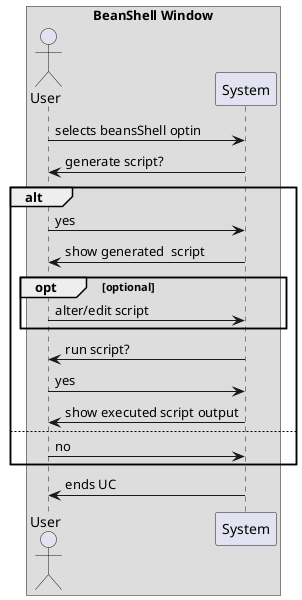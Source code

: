 '1150710@isep.ipp.pt
@startuml Lang07_beanShell.png
    skinparam handwritten false
    skinparam monochrome false
    skinparam packageStyle rect
    skinparam defaultFontName FG Virgil
    skinparam shadowing false



  box "BeanShell Window"
    actor "User" as user
    participant "System"
  end box

user -> System : selects beansShell optin
System -> user : generate script?
    alt
        user -> System : yes
        System -> user : show generated  script
            opt optional
                user -> System : alter/edit script
            end
            System -> user : run script?
            user -> System : yes
            System -> user : show executed script output
    else 
user -> System : no
end
System -> user : ends UC

@enduml